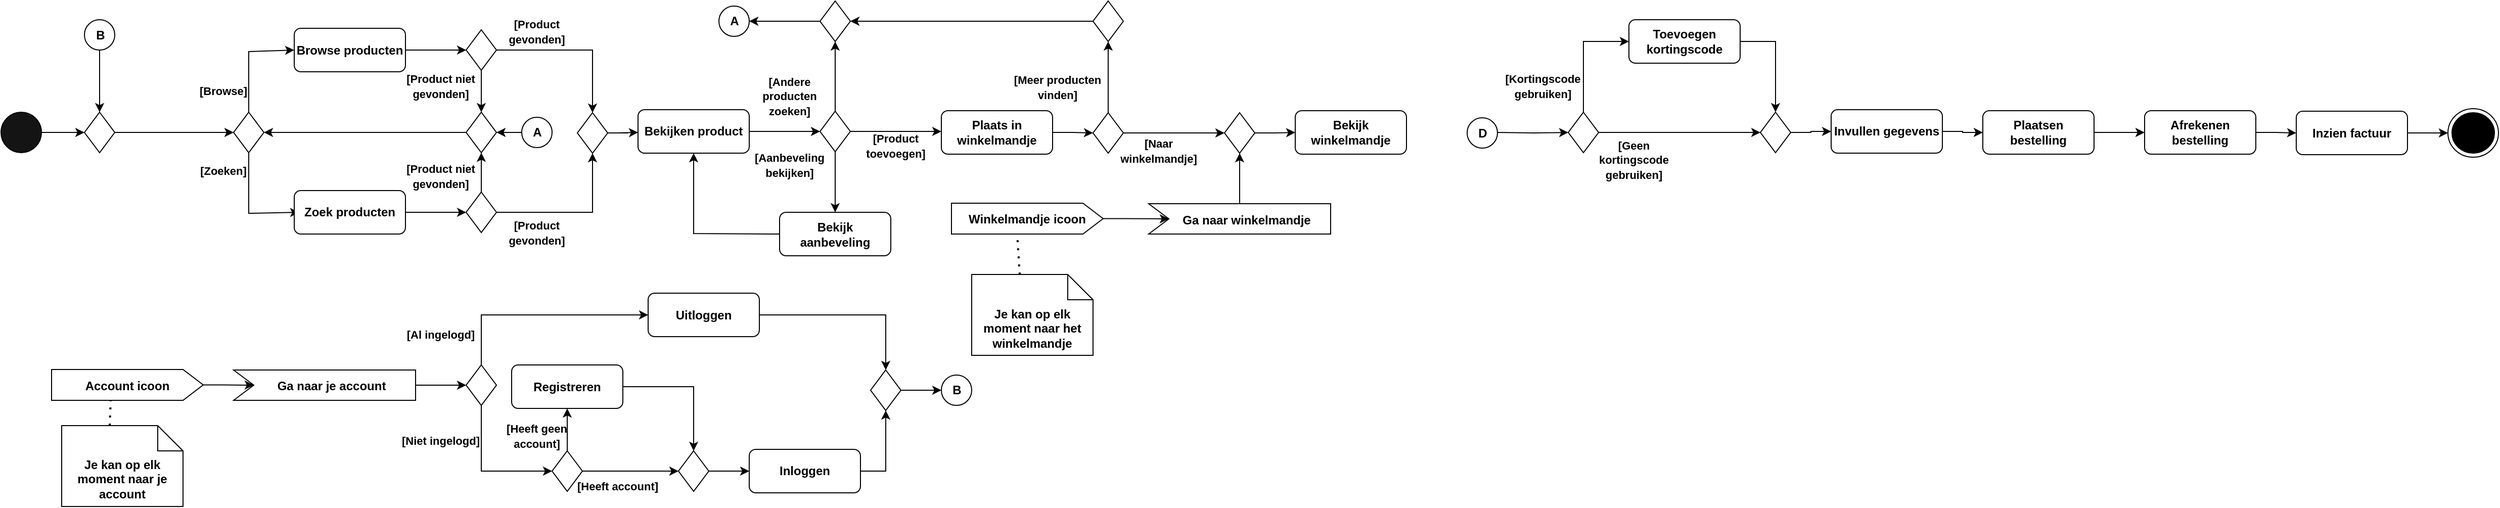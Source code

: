 <mxfile version="23.0.2" type="github">
  <diagram name="Page-1" id="_MTYcoZ_pEvMErZoWSPA">
    <mxGraphModel dx="2051" dy="514" grid="1" gridSize="10" guides="1" tooltips="1" connect="1" arrows="1" fold="1" page="1" pageScale="1" pageWidth="850" pageHeight="1100" math="0" shadow="0">
      <root>
        <mxCell id="0" />
        <mxCell id="1" parent="0" />
        <mxCell id="V4VUdm72Drd0ob-0342w-1" value="" style="ellipse;whiteSpace=wrap;html=1;fillColor=#141414;" parent="1" vertex="1">
          <mxGeometry x="-10" y="280" width="40" height="40" as="geometry" />
        </mxCell>
        <mxCell id="GLb_ZV9gbdRmgJeu4g5t-35" style="edgeStyle=orthogonalEdgeStyle;rounded=0;orthogonalLoop=1;jettySize=auto;html=1;entryX=0;entryY=0.5;entryDx=0;entryDy=0;exitX=1;exitY=0.5;exitDx=0;exitDy=0;" parent="1" source="GLb_ZV9gbdRmgJeu4g5t-48" target="GLb_ZV9gbdRmgJeu4g5t-34" edge="1">
          <mxGeometry relative="1" as="geometry">
            <mxPoint x="380.0" y="252.5" as="sourcePoint" />
          </mxGeometry>
        </mxCell>
        <mxCell id="GLb_ZV9gbdRmgJeu4g5t-37" style="edgeStyle=orthogonalEdgeStyle;rounded=0;orthogonalLoop=1;jettySize=auto;html=1;entryX=0;entryY=0.5;entryDx=0;entryDy=0;exitX=1;exitY=0.5;exitDx=0;exitDy=0;" parent="1" source="GLb_ZV9gbdRmgJeu4g5t-50" target="GLb_ZV9gbdRmgJeu4g5t-36" edge="1">
          <mxGeometry relative="1" as="geometry">
            <mxPoint x="370.0" y="352.5" as="sourcePoint" />
          </mxGeometry>
        </mxCell>
        <mxCell id="_5T-766lr0Drp5LMri0m-9" value="&lt;font style=&quot;font-size: 11px;&quot;&gt;&lt;b style=&quot;&quot;&gt;[Meer producten vinden]&lt;/b&gt;&lt;/font&gt;" style="text;html=1;strokeColor=none;fillColor=none;align=center;verticalAlign=middle;whiteSpace=wrap;rounded=0;" parent="1" vertex="1">
          <mxGeometry x="990" y="240" width="90" height="30" as="geometry" />
        </mxCell>
        <mxCell id="_5T-766lr0Drp5LMri0m-11" style="edgeStyle=orthogonalEdgeStyle;rounded=0;orthogonalLoop=1;jettySize=auto;html=1;exitX=0.5;exitY=1;exitDx=0;exitDy=0;" parent="1" source="_5T-766lr0Drp5LMri0m-9" target="_5T-766lr0Drp5LMri0m-9" edge="1">
          <mxGeometry relative="1" as="geometry" />
        </mxCell>
        <mxCell id="u_5VnhJYnHBc0XyjNgrF-17" value="" style="shape=stencil(TZDdDoMgDIWfhtsFYUt2O93P7ZI9AdEGSFAJdlPffkUat6QXPV/paYvQTb80EIJQ0ndCX4VSSuSQHxPeUEgBE66BweRMzGm/2GSiOyRo0Qw2l+sIyfeAkKi+8+cP1p3P2I8DPZhhQkKz8wivaNpsOpMlMYd9IFVRygtBQljKAlVB0SQY8A/pm5AXKuTIpz1gpLFpJc2d6iRL78r6zHr2HbrCNCMH3jq2PzIzU9F2d1bbvDvP1g3l/Kcb+QI=);whiteSpace=wrap;html=1;" parent="1" vertex="1">
          <mxGeometry x="40" y="470" width="120" height="120" as="geometry" />
        </mxCell>
        <mxCell id="GLb_ZV9gbdRmgJeu4g5t-146" style="edgeStyle=orthogonalEdgeStyle;rounded=0;orthogonalLoop=1;jettySize=auto;html=1;entryX=0.5;entryY=1;entryDx=0;entryDy=0;" parent="1" source="GLb_ZV9gbdRmgJeu4g5t-12" target="GLb_ZV9gbdRmgJeu4g5t-145" edge="1">
          <mxGeometry relative="1" as="geometry" />
        </mxCell>
        <mxCell id="GLb_ZV9gbdRmgJeu4g5t-12" value="&lt;font style=&quot;font-size: 12px;&quot;&gt;&lt;b&gt;Ga naar winkelmandje&lt;/b&gt;&lt;/font&gt;" style="html=1;shape=mxgraph.infographic.ribbonSimple;notch1=20;notch2=0;align=center;verticalAlign=middle;fontSize=14;fontStyle=0;fillColor=#FFFFFF;flipH=0;spacingRight=0;spacingLeft=14;whiteSpace=wrap;" parent="1" vertex="1">
          <mxGeometry x="1125" y="370.5" width="180" height="30" as="geometry" />
        </mxCell>
        <mxCell id="GLb_ZV9gbdRmgJeu4g5t-14" value="&lt;b&gt;Je kan op elk moment naar het winkelmandje&lt;/b&gt;" style="shape=note2;boundedLbl=1;whiteSpace=wrap;html=1;size=25;verticalAlign=top;align=center;" parent="1" vertex="1">
          <mxGeometry x="950" y="440.5" width="120" height="80" as="geometry" />
        </mxCell>
        <mxCell id="GLb_ZV9gbdRmgJeu4g5t-150" style="edgeStyle=orthogonalEdgeStyle;rounded=0;orthogonalLoop=1;jettySize=auto;html=1;" parent="1" source="GLb_ZV9gbdRmgJeu4g5t-23" edge="1">
          <mxGeometry relative="1" as="geometry">
            <mxPoint x="450" y="550" as="targetPoint" />
          </mxGeometry>
        </mxCell>
        <mxCell id="GLb_ZV9gbdRmgJeu4g5t-23" value="&lt;span style=&quot;font-size: 12px;&quot;&gt;&lt;b&gt;Ga naar je account&lt;/b&gt;&lt;br&gt;&lt;/span&gt;" style="html=1;shape=mxgraph.infographic.ribbonSimple;notch1=20;notch2=0;align=center;verticalAlign=middle;fontSize=14;fontStyle=0;fillColor=#FFFFFF;flipH=0;spacingRight=0;spacingLeft=14;whiteSpace=wrap;" parent="1" vertex="1">
          <mxGeometry x="220" y="535" width="180" height="30" as="geometry" />
        </mxCell>
        <mxCell id="GLb_ZV9gbdRmgJeu4g5t-24" value="&lt;b&gt;Je kan op elk moment naar je account&lt;/b&gt;" style="shape=note2;boundedLbl=1;whiteSpace=wrap;html=1;size=25;verticalAlign=top;align=center;" parent="1" vertex="1">
          <mxGeometry x="50" y="590" width="120" height="80" as="geometry" />
        </mxCell>
        <mxCell id="GLb_ZV9gbdRmgJeu4g5t-26" value="" style="rhombus;whiteSpace=wrap;html=1;" parent="1" vertex="1">
          <mxGeometry x="220" y="280" width="30" height="40" as="geometry" />
        </mxCell>
        <mxCell id="GLb_ZV9gbdRmgJeu4g5t-31" value="" style="endArrow=classic;html=1;rounded=0;exitX=0.5;exitY=0;exitDx=0;exitDy=0;entryX=0;entryY=0.5;entryDx=0;entryDy=0;" parent="1" source="GLb_ZV9gbdRmgJeu4g5t-26" target="GLb_ZV9gbdRmgJeu4g5t-48" edge="1">
          <mxGeometry width="50" height="50" relative="1" as="geometry">
            <mxPoint x="230" y="270" as="sourcePoint" />
            <mxPoint x="280.0" y="252.5" as="targetPoint" />
            <Array as="points">
              <mxPoint x="235" y="220" />
            </Array>
          </mxGeometry>
        </mxCell>
        <mxCell id="GLb_ZV9gbdRmgJeu4g5t-57" style="edgeStyle=orthogonalEdgeStyle;rounded=0;orthogonalLoop=1;jettySize=auto;html=1;entryX=0.5;entryY=0;entryDx=0;entryDy=0;" parent="1" source="GLb_ZV9gbdRmgJeu4g5t-34" target="GLb_ZV9gbdRmgJeu4g5t-52" edge="1">
          <mxGeometry relative="1" as="geometry" />
        </mxCell>
        <mxCell id="GLb_ZV9gbdRmgJeu4g5t-59" style="edgeStyle=orthogonalEdgeStyle;rounded=0;orthogonalLoop=1;jettySize=auto;html=1;entryX=0.5;entryY=0;entryDx=0;entryDy=0;" parent="1" source="GLb_ZV9gbdRmgJeu4g5t-34" target="GLb_ZV9gbdRmgJeu4g5t-54" edge="1">
          <mxGeometry relative="1" as="geometry" />
        </mxCell>
        <mxCell id="GLb_ZV9gbdRmgJeu4g5t-34" value="" style="rhombus;whiteSpace=wrap;html=1;" parent="1" vertex="1">
          <mxGeometry x="450" y="198.5" width="30" height="40" as="geometry" />
        </mxCell>
        <mxCell id="GLb_ZV9gbdRmgJeu4g5t-56" style="edgeStyle=orthogonalEdgeStyle;rounded=0;orthogonalLoop=1;jettySize=auto;html=1;entryX=0.5;entryY=1;entryDx=0;entryDy=0;" parent="1" source="GLb_ZV9gbdRmgJeu4g5t-36" target="GLb_ZV9gbdRmgJeu4g5t-52" edge="1">
          <mxGeometry relative="1" as="geometry" />
        </mxCell>
        <mxCell id="GLb_ZV9gbdRmgJeu4g5t-58" style="edgeStyle=orthogonalEdgeStyle;rounded=0;orthogonalLoop=1;jettySize=auto;html=1;entryX=0.5;entryY=1;entryDx=0;entryDy=0;" parent="1" source="GLb_ZV9gbdRmgJeu4g5t-36" target="GLb_ZV9gbdRmgJeu4g5t-54" edge="1">
          <mxGeometry relative="1" as="geometry" />
        </mxCell>
        <mxCell id="GLb_ZV9gbdRmgJeu4g5t-36" value="" style="rhombus;whiteSpace=wrap;html=1;" parent="1" vertex="1">
          <mxGeometry x="450" y="359" width="30" height="40" as="geometry" />
        </mxCell>
        <mxCell id="GLb_ZV9gbdRmgJeu4g5t-40" value="&lt;b style=&quot;&quot;&gt;&lt;font style=&quot;font-size: 11px;&quot;&gt;[Product gevonden]&lt;/font&gt;&lt;/b&gt;" style="text;html=1;strokeColor=none;fillColor=none;align=center;verticalAlign=middle;whiteSpace=wrap;rounded=0;" parent="1" vertex="1">
          <mxGeometry x="480" y="389" width="80" height="20" as="geometry" />
        </mxCell>
        <mxCell id="GLb_ZV9gbdRmgJeu4g5t-43" value="" style="endArrow=classic;html=1;rounded=0;exitX=0.5;exitY=1;exitDx=0;exitDy=0;entryX=0.045;entryY=0.5;entryDx=0;entryDy=0;entryPerimeter=0;" parent="1" source="GLb_ZV9gbdRmgJeu4g5t-26" target="GLb_ZV9gbdRmgJeu4g5t-50" edge="1">
          <mxGeometry width="50" height="50" relative="1" as="geometry">
            <mxPoint x="250" y="330" as="sourcePoint" />
            <mxPoint x="270.0" y="352.5" as="targetPoint" />
            <Array as="points">
              <mxPoint x="235" y="380" />
            </Array>
          </mxGeometry>
        </mxCell>
        <mxCell id="GLb_ZV9gbdRmgJeu4g5t-46" value="&lt;font style=&quot;font-size: 11px;&quot;&gt;&lt;b&gt;[Zoeken]&lt;/b&gt;&lt;/font&gt;" style="text;html=1;strokeColor=none;fillColor=none;align=center;verticalAlign=middle;whiteSpace=wrap;rounded=0;" parent="1" vertex="1">
          <mxGeometry x="170" y="327.5" width="80" height="20" as="geometry" />
        </mxCell>
        <mxCell id="GLb_ZV9gbdRmgJeu4g5t-47" value="&lt;font style=&quot;font-size: 11px;&quot;&gt;&lt;b&gt;[Browse]&lt;/b&gt;&lt;/font&gt;" style="text;html=1;strokeColor=none;fillColor=none;align=center;verticalAlign=middle;whiteSpace=wrap;rounded=0;" parent="1" vertex="1">
          <mxGeometry x="170" y="248.5" width="80" height="20" as="geometry" />
        </mxCell>
        <mxCell id="GLb_ZV9gbdRmgJeu4g5t-48" value="&lt;b&gt;Browse producten&lt;/b&gt;" style="rounded=1;whiteSpace=wrap;html=1;" parent="1" vertex="1">
          <mxGeometry x="280" y="197" width="110" height="43" as="geometry" />
        </mxCell>
        <mxCell id="GLb_ZV9gbdRmgJeu4g5t-50" value="&lt;b&gt;Zoek producten&lt;/b&gt;" style="rounded=1;whiteSpace=wrap;html=1;" parent="1" vertex="1">
          <mxGeometry x="280" y="357.5" width="110" height="43" as="geometry" />
        </mxCell>
        <mxCell id="GLb_ZV9gbdRmgJeu4g5t-64" style="edgeStyle=orthogonalEdgeStyle;rounded=0;orthogonalLoop=1;jettySize=auto;html=1;entryX=0;entryY=0.5;entryDx=0;entryDy=0;" parent="1" source="GLb_ZV9gbdRmgJeu4g5t-52" edge="1">
          <mxGeometry relative="1" as="geometry">
            <mxPoint x="620" y="300.0" as="targetPoint" />
          </mxGeometry>
        </mxCell>
        <mxCell id="GLb_ZV9gbdRmgJeu4g5t-52" value="" style="rhombus;whiteSpace=wrap;html=1;" parent="1" vertex="1">
          <mxGeometry x="560" y="280.5" width="30" height="40" as="geometry" />
        </mxCell>
        <mxCell id="GLb_ZV9gbdRmgJeu4g5t-60" style="edgeStyle=orthogonalEdgeStyle;rounded=0;orthogonalLoop=1;jettySize=auto;html=1;entryX=1;entryY=0.5;entryDx=0;entryDy=0;" parent="1" source="GLb_ZV9gbdRmgJeu4g5t-54" target="GLb_ZV9gbdRmgJeu4g5t-26" edge="1">
          <mxGeometry relative="1" as="geometry" />
        </mxCell>
        <mxCell id="GLb_ZV9gbdRmgJeu4g5t-54" value="" style="rhombus;whiteSpace=wrap;html=1;" parent="1" vertex="1">
          <mxGeometry x="450" y="280" width="30" height="40" as="geometry" />
        </mxCell>
        <mxCell id="GLb_ZV9gbdRmgJeu4g5t-55" value="&lt;b style=&quot;&quot;&gt;&lt;font style=&quot;font-size: 11px;&quot;&gt;[Product gevonden]&lt;/font&gt;&lt;/b&gt;" style="text;html=1;strokeColor=none;fillColor=none;align=center;verticalAlign=middle;whiteSpace=wrap;rounded=0;" parent="1" vertex="1">
          <mxGeometry x="480" y="190" width="80" height="20" as="geometry" />
        </mxCell>
        <mxCell id="GLb_ZV9gbdRmgJeu4g5t-61" value="&lt;font style=&quot;font-size: 11px;&quot;&gt;&lt;b&gt;[Product niet gevonden]&lt;/b&gt;&lt;/font&gt;" style="text;html=1;strokeColor=none;fillColor=none;align=center;verticalAlign=middle;whiteSpace=wrap;rounded=0;" parent="1" vertex="1">
          <mxGeometry x="385" y="243.5" width="80" height="20" as="geometry" />
        </mxCell>
        <mxCell id="GLb_ZV9gbdRmgJeu4g5t-62" value="&lt;font style=&quot;font-size: 11px;&quot;&gt;&lt;b&gt;[Product niet gevonden]&lt;/b&gt;&lt;/font&gt;" style="text;html=1;strokeColor=none;fillColor=none;align=center;verticalAlign=middle;whiteSpace=wrap;rounded=0;" parent="1" vertex="1">
          <mxGeometry x="385" y="332.5" width="80" height="20" as="geometry" />
        </mxCell>
        <mxCell id="GLb_ZV9gbdRmgJeu4g5t-65" style="edgeStyle=orthogonalEdgeStyle;rounded=0;orthogonalLoop=1;jettySize=auto;html=1;exitX=0.5;exitY=1;exitDx=0;exitDy=0;" parent="1" source="GLb_ZV9gbdRmgJeu4g5t-61" target="GLb_ZV9gbdRmgJeu4g5t-61" edge="1">
          <mxGeometry relative="1" as="geometry" />
        </mxCell>
        <mxCell id="GLb_ZV9gbdRmgJeu4g5t-66" value="" style="endArrow=classic;html=1;rounded=0;exitX=1;exitY=0.5;exitDx=0;exitDy=0;" parent="1" source="V4VUdm72Drd0ob-0342w-1" target="u_5VnhJYnHBc0XyjNgrF-3" edge="1">
          <mxGeometry width="50" height="50" relative="1" as="geometry">
            <mxPoint x="30" y="300" as="sourcePoint" />
            <mxPoint x="110" y="300" as="targetPoint" />
          </mxGeometry>
        </mxCell>
        <mxCell id="GLb_ZV9gbdRmgJeu4g5t-67" style="edgeStyle=orthogonalEdgeStyle;rounded=0;orthogonalLoop=1;jettySize=auto;html=1;exitX=1;exitY=0.5;exitDx=0;exitDy=0;entryX=0;entryY=0.5;entryDx=0;entryDy=0;" parent="1" source="u_5VnhJYnHBc0XyjNgrF-3" target="GLb_ZV9gbdRmgJeu4g5t-26" edge="1">
          <mxGeometry relative="1" as="geometry" />
        </mxCell>
        <mxCell id="u_5VnhJYnHBc0XyjNgrF-3" value="" style="rhombus;whiteSpace=wrap;html=1;" parent="1" vertex="1">
          <mxGeometry x="72.5" y="280" width="30" height="40" as="geometry" />
        </mxCell>
        <mxCell id="GLb_ZV9gbdRmgJeu4g5t-73" style="edgeStyle=orthogonalEdgeStyle;rounded=0;orthogonalLoop=1;jettySize=auto;html=1;entryX=0;entryY=0.5;entryDx=0;entryDy=0;" parent="1" source="GLb_ZV9gbdRmgJeu4g5t-72" target="GLb_ZV9gbdRmgJeu4g5t-74" edge="1">
          <mxGeometry relative="1" as="geometry">
            <mxPoint x="760" y="299.0" as="targetPoint" />
          </mxGeometry>
        </mxCell>
        <mxCell id="GLb_ZV9gbdRmgJeu4g5t-72" value="&lt;b&gt;Bekijken product&lt;/b&gt;" style="rounded=1;whiteSpace=wrap;html=1;" parent="1" vertex="1">
          <mxGeometry x="620" y="277.5" width="110" height="43" as="geometry" />
        </mxCell>
        <mxCell id="GLb_ZV9gbdRmgJeu4g5t-79" style="edgeStyle=orthogonalEdgeStyle;rounded=0;orthogonalLoop=1;jettySize=auto;html=1;" parent="1" source="GLb_ZV9gbdRmgJeu4g5t-74" edge="1">
          <mxGeometry relative="1" as="geometry">
            <mxPoint x="920" y="299" as="targetPoint" />
          </mxGeometry>
        </mxCell>
        <mxCell id="GLb_ZV9gbdRmgJeu4g5t-80" style="edgeStyle=orthogonalEdgeStyle;rounded=0;orthogonalLoop=1;jettySize=auto;html=1;entryX=0.5;entryY=0;entryDx=0;entryDy=0;" parent="1" source="GLb_ZV9gbdRmgJeu4g5t-74" target="GLb_ZV9gbdRmgJeu4g5t-82" edge="1">
          <mxGeometry relative="1" as="geometry">
            <mxPoint x="815" y="390.0" as="targetPoint" />
          </mxGeometry>
        </mxCell>
        <mxCell id="GLb_ZV9gbdRmgJeu4g5t-96" style="edgeStyle=orthogonalEdgeStyle;rounded=0;orthogonalLoop=1;jettySize=auto;html=1;entryX=0.5;entryY=1;entryDx=0;entryDy=0;" parent="1" source="GLb_ZV9gbdRmgJeu4g5t-74" target="GLb_ZV9gbdRmgJeu4g5t-93" edge="1">
          <mxGeometry relative="1" as="geometry" />
        </mxCell>
        <mxCell id="GLb_ZV9gbdRmgJeu4g5t-74" value="" style="rhombus;whiteSpace=wrap;html=1;" parent="1" vertex="1">
          <mxGeometry x="800" y="279" width="30" height="40" as="geometry" />
        </mxCell>
        <mxCell id="GLb_ZV9gbdRmgJeu4g5t-77" style="edgeStyle=orthogonalEdgeStyle;rounded=0;orthogonalLoop=1;jettySize=auto;html=1;entryX=1;entryY=0.5;entryDx=0;entryDy=0;" parent="1" source="GLb_ZV9gbdRmgJeu4g5t-76" target="GLb_ZV9gbdRmgJeu4g5t-54" edge="1">
          <mxGeometry relative="1" as="geometry" />
        </mxCell>
        <mxCell id="GLb_ZV9gbdRmgJeu4g5t-76" value="&lt;b&gt;A&lt;/b&gt;" style="ellipse;html=1;" parent="1" vertex="1">
          <mxGeometry x="505" y="285" width="30" height="30" as="geometry" />
        </mxCell>
        <mxCell id="GLb_ZV9gbdRmgJeu4g5t-78" value="&lt;b&gt;A&lt;/b&gt;" style="ellipse;html=1;" parent="1" vertex="1">
          <mxGeometry x="700" y="175" width="30" height="30" as="geometry" />
        </mxCell>
        <mxCell id="GLb_ZV9gbdRmgJeu4g5t-81" value="&lt;b style=&quot;&quot;&gt;&lt;font style=&quot;font-size: 11px;&quot;&gt;[Aanbeveling bekijken]&lt;/font&gt;&lt;/b&gt;" style="text;html=1;strokeColor=none;fillColor=none;align=center;verticalAlign=middle;whiteSpace=wrap;rounded=0;" parent="1" vertex="1">
          <mxGeometry x="730" y="321.5" width="80" height="20" as="geometry" />
        </mxCell>
        <mxCell id="GLb_ZV9gbdRmgJeu4g5t-82" value="&lt;b&gt;Bekijk aanbeveling&lt;/b&gt;" style="rounded=1;whiteSpace=wrap;html=1;" parent="1" vertex="1">
          <mxGeometry x="760" y="379" width="110" height="43" as="geometry" />
        </mxCell>
        <mxCell id="GLb_ZV9gbdRmgJeu4g5t-86" value="" style="endArrow=classic;html=1;rounded=0;exitX=0;exitY=0.5;exitDx=0;exitDy=0;entryX=0.5;entryY=1;entryDx=0;entryDy=0;" parent="1" source="GLb_ZV9gbdRmgJeu4g5t-82" target="GLb_ZV9gbdRmgJeu4g5t-72" edge="1">
          <mxGeometry width="50" height="50" relative="1" as="geometry">
            <mxPoint x="640" y="410" as="sourcePoint" />
            <mxPoint x="690" y="360" as="targetPoint" />
            <Array as="points">
              <mxPoint x="675" y="400" />
            </Array>
          </mxGeometry>
        </mxCell>
        <mxCell id="GLb_ZV9gbdRmgJeu4g5t-88" value="&lt;b style=&quot;&quot;&gt;&lt;font style=&quot;font-size: 11px;&quot;&gt;[Andere producten zoeken]&lt;/font&gt;&lt;/b&gt;" style="text;html=1;strokeColor=none;fillColor=none;align=center;verticalAlign=middle;whiteSpace=wrap;rounded=0;" parent="1" vertex="1">
          <mxGeometry x="730" y="254" width="80" height="20" as="geometry" />
        </mxCell>
        <mxCell id="GLb_ZV9gbdRmgJeu4g5t-91" value="&lt;b style=&quot;&quot;&gt;&lt;font style=&quot;font-size: 11px;&quot;&gt;[Product toevoegen]&lt;/font&gt;&lt;/b&gt;" style="text;html=1;strokeColor=none;fillColor=none;align=center;verticalAlign=middle;whiteSpace=wrap;rounded=0;" parent="1" vertex="1">
          <mxGeometry x="830" y="297.5" width="90" height="30" as="geometry" />
        </mxCell>
        <mxCell id="GLb_ZV9gbdRmgJeu4g5t-92" value="&lt;b&gt;Plaats in winkelmandje&lt;/b&gt;" style="rounded=1;whiteSpace=wrap;html=1;" parent="1" vertex="1">
          <mxGeometry x="920" y="278.5" width="110" height="43" as="geometry" />
        </mxCell>
        <mxCell id="GLb_ZV9gbdRmgJeu4g5t-97" style="edgeStyle=orthogonalEdgeStyle;rounded=0;orthogonalLoop=1;jettySize=auto;html=1;entryX=1;entryY=0.5;entryDx=0;entryDy=0;" parent="1" source="GLb_ZV9gbdRmgJeu4g5t-93" target="GLb_ZV9gbdRmgJeu4g5t-78" edge="1">
          <mxGeometry relative="1" as="geometry" />
        </mxCell>
        <mxCell id="GLb_ZV9gbdRmgJeu4g5t-93" value="" style="rhombus;whiteSpace=wrap;html=1;" parent="1" vertex="1">
          <mxGeometry x="800" y="170" width="30" height="40" as="geometry" />
        </mxCell>
        <mxCell id="GLb_ZV9gbdRmgJeu4g5t-109" style="edgeStyle=orthogonalEdgeStyle;rounded=0;orthogonalLoop=1;jettySize=auto;html=1;entryX=0.5;entryY=1;entryDx=0;entryDy=0;" parent="1" source="GLb_ZV9gbdRmgJeu4g5t-99" target="GLb_ZV9gbdRmgJeu4g5t-107" edge="1">
          <mxGeometry relative="1" as="geometry" />
        </mxCell>
        <mxCell id="GLb_ZV9gbdRmgJeu4g5t-102" value="&lt;font style=&quot;font-size: 11px;&quot;&gt;&lt;b style=&quot;&quot;&gt;[Naar winkelmandje]&lt;/b&gt;&lt;/font&gt;" style="text;html=1;strokeColor=none;fillColor=none;align=center;verticalAlign=middle;whiteSpace=wrap;rounded=0;" parent="1" vertex="1">
          <mxGeometry x="1090" y="302.5" width="90" height="30" as="geometry" />
        </mxCell>
        <mxCell id="GLb_ZV9gbdRmgJeu4g5t-105" value="&lt;b&gt;Bekijk winkelmandje&lt;/b&gt;" style="rounded=1;whiteSpace=wrap;html=1;" parent="1" vertex="1">
          <mxGeometry x="1270" y="278.5" width="110" height="43" as="geometry" />
        </mxCell>
        <mxCell id="GLb_ZV9gbdRmgJeu4g5t-110" style="edgeStyle=orthogonalEdgeStyle;rounded=0;orthogonalLoop=1;jettySize=auto;html=1;entryX=1;entryY=0.5;entryDx=0;entryDy=0;" parent="1" source="GLb_ZV9gbdRmgJeu4g5t-107" target="GLb_ZV9gbdRmgJeu4g5t-93" edge="1">
          <mxGeometry relative="1" as="geometry" />
        </mxCell>
        <mxCell id="GLb_ZV9gbdRmgJeu4g5t-107" value="" style="rhombus;whiteSpace=wrap;html=1;" parent="1" vertex="1">
          <mxGeometry x="1070" y="170" width="30" height="40" as="geometry" />
        </mxCell>
        <mxCell id="GLb_ZV9gbdRmgJeu4g5t-142" style="edgeStyle=orthogonalEdgeStyle;rounded=0;orthogonalLoop=1;jettySize=auto;html=1;entryX=0;entryY=0.5;entryDx=0;entryDy=0;" parent="1" target="GLb_ZV9gbdRmgJeu4g5t-121" edge="1">
          <mxGeometry relative="1" as="geometry">
            <mxPoint x="1470" y="300" as="sourcePoint" />
          </mxGeometry>
        </mxCell>
        <mxCell id="GLb_ZV9gbdRmgJeu4g5t-128" style="edgeStyle=orthogonalEdgeStyle;rounded=0;orthogonalLoop=1;jettySize=auto;html=1;entryX=0;entryY=0.5;entryDx=0;entryDy=0;" parent="1" source="GLb_ZV9gbdRmgJeu4g5t-121" target="GLb_ZV9gbdRmgJeu4g5t-127" edge="1">
          <mxGeometry relative="1" as="geometry" />
        </mxCell>
        <mxCell id="GLb_ZV9gbdRmgJeu4g5t-149" style="edgeStyle=orthogonalEdgeStyle;rounded=0;orthogonalLoop=1;jettySize=auto;html=1;entryX=0;entryY=0.5;entryDx=0;entryDy=0;" parent="1" source="GLb_ZV9gbdRmgJeu4g5t-121" target="GLb_ZV9gbdRmgJeu4g5t-124" edge="1">
          <mxGeometry relative="1" as="geometry">
            <Array as="points">
              <mxPoint x="1555" y="210" />
            </Array>
          </mxGeometry>
        </mxCell>
        <mxCell id="GLb_ZV9gbdRmgJeu4g5t-121" value="" style="rhombus;whiteSpace=wrap;html=1;" parent="1" vertex="1">
          <mxGeometry x="1540" y="280" width="30" height="40" as="geometry" />
        </mxCell>
        <mxCell id="GLb_ZV9gbdRmgJeu4g5t-126" style="edgeStyle=orthogonalEdgeStyle;rounded=0;orthogonalLoop=1;jettySize=auto;html=1;entryX=0.5;entryY=0;entryDx=0;entryDy=0;" parent="1" source="GLb_ZV9gbdRmgJeu4g5t-124" target="GLb_ZV9gbdRmgJeu4g5t-127" edge="1">
          <mxGeometry relative="1" as="geometry">
            <mxPoint x="1720" y="200" as="targetPoint" />
          </mxGeometry>
        </mxCell>
        <mxCell id="GLb_ZV9gbdRmgJeu4g5t-124" value="&lt;b&gt;Toevoegen kortingscode&lt;/b&gt;" style="rounded=1;whiteSpace=wrap;html=1;" parent="1" vertex="1">
          <mxGeometry x="1600" y="188.5" width="110" height="43" as="geometry" />
        </mxCell>
        <mxCell id="_lq__YOWD5dabWG5jpDD-36" style="edgeStyle=orthogonalEdgeStyle;rounded=0;orthogonalLoop=1;jettySize=auto;html=1;entryX=0;entryY=0.5;entryDx=0;entryDy=0;" edge="1" parent="1" source="GLb_ZV9gbdRmgJeu4g5t-127" target="_lq__YOWD5dabWG5jpDD-35">
          <mxGeometry relative="1" as="geometry" />
        </mxCell>
        <mxCell id="GLb_ZV9gbdRmgJeu4g5t-127" value="" style="rhombus;whiteSpace=wrap;html=1;" parent="1" vertex="1">
          <mxGeometry x="1730" y="280" width="30" height="40" as="geometry" />
        </mxCell>
        <mxCell id="GLb_ZV9gbdRmgJeu4g5t-129" value="&lt;font style=&quot;font-size: 11px;&quot;&gt;&lt;b style=&quot;&quot;&gt;[Kortingscode gebruiken]&lt;/b&gt;&lt;/font&gt;" style="text;html=1;strokeColor=none;fillColor=none;align=center;verticalAlign=middle;whiteSpace=wrap;rounded=0;" parent="1" vertex="1">
          <mxGeometry x="1470" y="238.5" width="90" height="30" as="geometry" />
        </mxCell>
        <mxCell id="GLb_ZV9gbdRmgJeu4g5t-130" value="&lt;font style=&quot;font-size: 11px;&quot;&gt;&lt;b style=&quot;&quot;&gt;[Geen kortingscode gebruiken]&lt;/b&gt;&lt;/font&gt;" style="text;html=1;strokeColor=none;fillColor=none;align=center;verticalAlign=middle;whiteSpace=wrap;rounded=0;" parent="1" vertex="1">
          <mxGeometry x="1560" y="311.5" width="90" height="30" as="geometry" />
        </mxCell>
        <mxCell id="GLb_ZV9gbdRmgJeu4g5t-136" style="edgeStyle=orthogonalEdgeStyle;rounded=0;orthogonalLoop=1;jettySize=auto;html=1;entryX=0;entryY=0.5;entryDx=0;entryDy=0;" parent="1" source="GLb_ZV9gbdRmgJeu4g5t-132" target="GLb_ZV9gbdRmgJeu4g5t-134" edge="1">
          <mxGeometry relative="1" as="geometry" />
        </mxCell>
        <mxCell id="GLb_ZV9gbdRmgJeu4g5t-132" value="&lt;b&gt;Plaatsen bestelling&lt;/b&gt;" style="rounded=1;whiteSpace=wrap;html=1;" parent="1" vertex="1">
          <mxGeometry x="1950" y="278.5" width="110" height="43" as="geometry" />
        </mxCell>
        <mxCell id="_lq__YOWD5dabWG5jpDD-32" style="edgeStyle=orthogonalEdgeStyle;rounded=0;orthogonalLoop=1;jettySize=auto;html=1;entryX=0;entryY=0.5;entryDx=0;entryDy=0;" edge="1" parent="1" source="GLb_ZV9gbdRmgJeu4g5t-134" target="_lq__YOWD5dabWG5jpDD-31">
          <mxGeometry relative="1" as="geometry" />
        </mxCell>
        <mxCell id="GLb_ZV9gbdRmgJeu4g5t-134" value="&lt;b&gt;Afrekenen bestelling&lt;/b&gt;" style="rounded=1;whiteSpace=wrap;html=1;" parent="1" vertex="1">
          <mxGeometry x="2110" y="278.5" width="110" height="43" as="geometry" />
        </mxCell>
        <mxCell id="GLb_ZV9gbdRmgJeu4g5t-139" value="" style="edgeStyle=orthogonalEdgeStyle;rounded=0;orthogonalLoop=1;jettySize=auto;html=1;" parent="1" source="GLb_ZV9gbdRmgJeu4g5t-92" target="GLb_ZV9gbdRmgJeu4g5t-99" edge="1">
          <mxGeometry relative="1" as="geometry">
            <mxPoint x="1090" y="300" as="targetPoint" />
            <mxPoint x="1030" y="300" as="sourcePoint" />
          </mxGeometry>
        </mxCell>
        <mxCell id="GLb_ZV9gbdRmgJeu4g5t-144" style="edgeStyle=orthogonalEdgeStyle;rounded=0;orthogonalLoop=1;jettySize=auto;html=1;" parent="1" source="GLb_ZV9gbdRmgJeu4g5t-99" edge="1">
          <mxGeometry relative="1" as="geometry">
            <mxPoint x="1200" y="300.5" as="targetPoint" />
          </mxGeometry>
        </mxCell>
        <mxCell id="GLb_ZV9gbdRmgJeu4g5t-99" value="" style="rhombus;whiteSpace=wrap;html=1;" parent="1" vertex="1">
          <mxGeometry x="1070" y="280.5" width="30" height="40" as="geometry" />
        </mxCell>
        <mxCell id="GLb_ZV9gbdRmgJeu4g5t-148" style="edgeStyle=orthogonalEdgeStyle;rounded=0;orthogonalLoop=1;jettySize=auto;html=1;entryX=0;entryY=0.5;entryDx=0;entryDy=0;" parent="1" source="GLb_ZV9gbdRmgJeu4g5t-145" target="GLb_ZV9gbdRmgJeu4g5t-105" edge="1">
          <mxGeometry relative="1" as="geometry" />
        </mxCell>
        <mxCell id="GLb_ZV9gbdRmgJeu4g5t-145" value="" style="rhombus;whiteSpace=wrap;html=1;" parent="1" vertex="1">
          <mxGeometry x="1200" y="280.5" width="30" height="40" as="geometry" />
        </mxCell>
        <mxCell id="GLb_ZV9gbdRmgJeu4g5t-155" style="edgeStyle=orthogonalEdgeStyle;rounded=0;orthogonalLoop=1;jettySize=auto;html=1;entryX=0;entryY=0.5;entryDx=0;entryDy=0;" parent="1" source="GLb_ZV9gbdRmgJeu4g5t-151" target="GLb_ZV9gbdRmgJeu4g5t-153" edge="1">
          <mxGeometry relative="1" as="geometry">
            <Array as="points">
              <mxPoint x="465" y="480" />
            </Array>
          </mxGeometry>
        </mxCell>
        <mxCell id="GLb_ZV9gbdRmgJeu4g5t-159" style="edgeStyle=orthogonalEdgeStyle;rounded=0;orthogonalLoop=1;jettySize=auto;html=1;entryX=0;entryY=0.5;entryDx=0;entryDy=0;" parent="1" source="GLb_ZV9gbdRmgJeu4g5t-151" target="GLb_ZV9gbdRmgJeu4g5t-158" edge="1">
          <mxGeometry relative="1" as="geometry">
            <Array as="points">
              <mxPoint x="465" y="635" />
            </Array>
          </mxGeometry>
        </mxCell>
        <mxCell id="GLb_ZV9gbdRmgJeu4g5t-151" value="" style="rhombus;whiteSpace=wrap;html=1;" parent="1" vertex="1">
          <mxGeometry x="450" y="530" width="30" height="40" as="geometry" />
        </mxCell>
        <mxCell id="GLb_ZV9gbdRmgJeu4g5t-173" style="edgeStyle=orthogonalEdgeStyle;rounded=0;orthogonalLoop=1;jettySize=auto;html=1;entryX=0.5;entryY=0;entryDx=0;entryDy=0;" parent="1" source="GLb_ZV9gbdRmgJeu4g5t-153" target="GLb_ZV9gbdRmgJeu4g5t-170" edge="1">
          <mxGeometry relative="1" as="geometry" />
        </mxCell>
        <mxCell id="GLb_ZV9gbdRmgJeu4g5t-153" value="Uitloggen" style="rounded=1;whiteSpace=wrap;html=1;fontStyle=1" parent="1" vertex="1">
          <mxGeometry x="630" y="459" width="110" height="43" as="geometry" />
        </mxCell>
        <mxCell id="GLb_ZV9gbdRmgJeu4g5t-156" value="&lt;b style=&quot;&quot;&gt;&lt;font style=&quot;font-size: 11px;&quot;&gt;[Al ingelogd]&lt;/font&gt;&lt;/b&gt;" style="text;html=1;strokeColor=none;fillColor=none;align=center;verticalAlign=middle;whiteSpace=wrap;rounded=0;" parent="1" vertex="1">
          <mxGeometry x="385" y="490" width="80" height="20" as="geometry" />
        </mxCell>
        <mxCell id="GLb_ZV9gbdRmgJeu4g5t-157" value="&lt;font style=&quot;font-size: 11px;&quot;&gt;&lt;b&gt;[Niet ingelogd]&lt;/b&gt;&lt;/font&gt;" style="text;html=1;strokeColor=none;fillColor=none;align=center;verticalAlign=middle;whiteSpace=wrap;rounded=0;" parent="1" vertex="1">
          <mxGeometry x="385" y="595" width="80" height="20" as="geometry" />
        </mxCell>
        <mxCell id="GLb_ZV9gbdRmgJeu4g5t-161" style="edgeStyle=orthogonalEdgeStyle;rounded=0;orthogonalLoop=1;jettySize=auto;html=1;entryX=0.5;entryY=1;entryDx=0;entryDy=0;" parent="1" source="GLb_ZV9gbdRmgJeu4g5t-158" target="GLb_ZV9gbdRmgJeu4g5t-160" edge="1">
          <mxGeometry relative="1" as="geometry" />
        </mxCell>
        <mxCell id="GLb_ZV9gbdRmgJeu4g5t-162" style="edgeStyle=orthogonalEdgeStyle;rounded=0;orthogonalLoop=1;jettySize=auto;html=1;entryX=0;entryY=0.5;entryDx=0;entryDy=0;" parent="1" source="GLb_ZV9gbdRmgJeu4g5t-158" target="GLb_ZV9gbdRmgJeu4g5t-167" edge="1">
          <mxGeometry relative="1" as="geometry">
            <mxPoint x="630" y="635" as="targetPoint" />
          </mxGeometry>
        </mxCell>
        <mxCell id="GLb_ZV9gbdRmgJeu4g5t-158" value="" style="rhombus;whiteSpace=wrap;html=1;" parent="1" vertex="1">
          <mxGeometry x="535" y="615" width="30" height="40" as="geometry" />
        </mxCell>
        <mxCell id="GLb_ZV9gbdRmgJeu4g5t-166" style="edgeStyle=orthogonalEdgeStyle;rounded=0;orthogonalLoop=1;jettySize=auto;html=1;entryX=0.5;entryY=0;entryDx=0;entryDy=0;" parent="1" source="GLb_ZV9gbdRmgJeu4g5t-160" target="GLb_ZV9gbdRmgJeu4g5t-167" edge="1">
          <mxGeometry relative="1" as="geometry">
            <mxPoint x="680" y="600" as="targetPoint" />
          </mxGeometry>
        </mxCell>
        <mxCell id="GLb_ZV9gbdRmgJeu4g5t-160" value="&lt;b&gt;Registreren&lt;/b&gt;" style="rounded=1;whiteSpace=wrap;html=1;" parent="1" vertex="1">
          <mxGeometry x="495" y="530" width="110" height="43" as="geometry" />
        </mxCell>
        <mxCell id="GLb_ZV9gbdRmgJeu4g5t-172" style="edgeStyle=orthogonalEdgeStyle;rounded=0;orthogonalLoop=1;jettySize=auto;html=1;entryX=0.5;entryY=1;entryDx=0;entryDy=0;" parent="1" source="GLb_ZV9gbdRmgJeu4g5t-163" target="GLb_ZV9gbdRmgJeu4g5t-170" edge="1">
          <mxGeometry relative="1" as="geometry" />
        </mxCell>
        <mxCell id="GLb_ZV9gbdRmgJeu4g5t-163" value="&lt;b&gt;Inloggen&lt;/b&gt;" style="rounded=1;whiteSpace=wrap;html=1;" parent="1" vertex="1">
          <mxGeometry x="730" y="613.5" width="110" height="43" as="geometry" />
        </mxCell>
        <mxCell id="GLb_ZV9gbdRmgJeu4g5t-164" value="&lt;font style=&quot;font-size: 11px;&quot;&gt;[Heeft geen &lt;br&gt;account]&lt;/font&gt;" style="text;html=1;strokeColor=none;fillColor=none;align=center;verticalAlign=middle;whiteSpace=wrap;rounded=0;fontStyle=1" parent="1" vertex="1">
          <mxGeometry x="480" y="590" width="80" height="20" as="geometry" />
        </mxCell>
        <mxCell id="GLb_ZV9gbdRmgJeu4g5t-165" value="&lt;font style=&quot;font-size: 11px;&quot;&gt;&lt;b&gt;[Heeft&amp;nbsp;account]&lt;/b&gt;&lt;/font&gt;" style="text;html=1;strokeColor=none;fillColor=none;align=center;verticalAlign=middle;whiteSpace=wrap;rounded=0;" parent="1" vertex="1">
          <mxGeometry x="560" y="640" width="80" height="20" as="geometry" />
        </mxCell>
        <mxCell id="GLb_ZV9gbdRmgJeu4g5t-168" style="edgeStyle=orthogonalEdgeStyle;rounded=0;orthogonalLoop=1;jettySize=auto;html=1;entryX=0;entryY=0.5;entryDx=0;entryDy=0;" parent="1" source="GLb_ZV9gbdRmgJeu4g5t-167" target="GLb_ZV9gbdRmgJeu4g5t-163" edge="1">
          <mxGeometry relative="1" as="geometry" />
        </mxCell>
        <mxCell id="GLb_ZV9gbdRmgJeu4g5t-167" value="" style="rhombus;whiteSpace=wrap;html=1;" parent="1" vertex="1">
          <mxGeometry x="660" y="615" width="30" height="40" as="geometry" />
        </mxCell>
        <mxCell id="GLb_ZV9gbdRmgJeu4g5t-174" style="edgeStyle=orthogonalEdgeStyle;rounded=0;orthogonalLoop=1;jettySize=auto;html=1;" parent="1" source="GLb_ZV9gbdRmgJeu4g5t-170" edge="1">
          <mxGeometry relative="1" as="geometry">
            <mxPoint x="920" y="555" as="targetPoint" />
          </mxGeometry>
        </mxCell>
        <mxCell id="GLb_ZV9gbdRmgJeu4g5t-170" value="" style="rhombus;whiteSpace=wrap;html=1;" parent="1" vertex="1">
          <mxGeometry x="850" y="535" width="30" height="40" as="geometry" />
        </mxCell>
        <mxCell id="GLb_ZV9gbdRmgJeu4g5t-175" value="&lt;b&gt;B&lt;/b&gt;" style="ellipse;html=1;" parent="1" vertex="1">
          <mxGeometry x="920" y="540" width="30" height="30" as="geometry" />
        </mxCell>
        <mxCell id="GLb_ZV9gbdRmgJeu4g5t-177" style="edgeStyle=orthogonalEdgeStyle;rounded=0;orthogonalLoop=1;jettySize=auto;html=1;entryX=0.5;entryY=0;entryDx=0;entryDy=0;" parent="1" source="GLb_ZV9gbdRmgJeu4g5t-176" target="u_5VnhJYnHBc0XyjNgrF-3" edge="1">
          <mxGeometry relative="1" as="geometry" />
        </mxCell>
        <mxCell id="GLb_ZV9gbdRmgJeu4g5t-176" value="&lt;b&gt;B&lt;/b&gt;" style="ellipse;html=1;" parent="1" vertex="1">
          <mxGeometry x="72.5" y="188.5" width="30" height="30" as="geometry" />
        </mxCell>
        <mxCell id="GLb_ZV9gbdRmgJeu4g5t-178" value="" style="endArrow=none;dashed=1;html=1;dashPattern=1 3;strokeWidth=2;rounded=0;entryX=0.39;entryY=0.989;entryDx=0;entryDy=0;entryPerimeter=0;exitX=0;exitY=0;exitDx=47.5;exitDy=0;exitPerimeter=0;" parent="1" source="GLb_ZV9gbdRmgJeu4g5t-24" target="_lq__YOWD5dabWG5jpDD-17" edge="1">
          <mxGeometry width="50" height="50" relative="1" as="geometry">
            <mxPoint x="-30" y="613.5" as="sourcePoint" />
            <mxPoint x="110" y="563.5" as="targetPoint" />
          </mxGeometry>
        </mxCell>
        <mxCell id="GLb_ZV9gbdRmgJeu4g5t-179" value="" style="ellipse;html=1;shape=endState;fillColor=strokeColor;" parent="1" vertex="1">
          <mxGeometry x="2410" y="276.5" width="50" height="48" as="geometry" />
        </mxCell>
        <mxCell id="_lq__YOWD5dabWG5jpDD-15" value="&lt;font style=&quot;font-size: 12px;&quot;&gt;Winkelmandje icoon&lt;/font&gt;" style="html=1;shape=mxgraph.infographic.ribbonSimple;notch1=0;notch2=20;align=center;verticalAlign=middle;fontSize=14;fontStyle=1;fillColor=#FFFFFF;whiteSpace=wrap;" vertex="1" parent="1">
          <mxGeometry x="930" y="370" width="150" height="30.5" as="geometry" />
        </mxCell>
        <mxCell id="_lq__YOWD5dabWG5jpDD-16" style="edgeStyle=orthogonalEdgeStyle;rounded=0;orthogonalLoop=1;jettySize=auto;html=1;entryX=0;entryY=0;entryDx=20;entryDy=15;entryPerimeter=0;" edge="1" parent="1" source="_lq__YOWD5dabWG5jpDD-15" target="GLb_ZV9gbdRmgJeu4g5t-12">
          <mxGeometry relative="1" as="geometry" />
        </mxCell>
        <mxCell id="_lq__YOWD5dabWG5jpDD-17" value="&lt;b&gt;&lt;font style=&quot;font-size: 12px;&quot;&gt;Account icoon&lt;/font&gt;&lt;/b&gt;" style="html=1;shape=mxgraph.infographic.ribbonSimple;notch1=0;notch2=20;align=center;verticalAlign=middle;fontSize=14;fontStyle=0;fillColor=#FFFFFF;whiteSpace=wrap;" vertex="1" parent="1">
          <mxGeometry x="40" y="534.5" width="150" height="30.5" as="geometry" />
        </mxCell>
        <mxCell id="_lq__YOWD5dabWG5jpDD-18" style="edgeStyle=orthogonalEdgeStyle;rounded=0;orthogonalLoop=1;jettySize=auto;html=1;entryX=0;entryY=0;entryDx=20;entryDy=15;entryPerimeter=0;" edge="1" parent="1" source="_lq__YOWD5dabWG5jpDD-17" target="GLb_ZV9gbdRmgJeu4g5t-23">
          <mxGeometry relative="1" as="geometry" />
        </mxCell>
        <mxCell id="_lq__YOWD5dabWG5jpDD-19" value="" style="endArrow=none;dashed=1;html=1;dashPattern=1 3;strokeWidth=2;rounded=0;entryX=0;entryY=0;entryDx=65;entryDy=30.5;entryPerimeter=0;exitX=0;exitY=0;exitDx=47.5;exitDy=0;exitPerimeter=0;" edge="1" parent="1" source="GLb_ZV9gbdRmgJeu4g5t-14" target="_lq__YOWD5dabWG5jpDD-15">
          <mxGeometry width="50" height="50" relative="1" as="geometry">
            <mxPoint x="1170" y="540" as="sourcePoint" />
            <mxPoint x="1220" y="490" as="targetPoint" />
          </mxGeometry>
        </mxCell>
        <mxCell id="_lq__YOWD5dabWG5jpDD-33" style="edgeStyle=orthogonalEdgeStyle;rounded=0;orthogonalLoop=1;jettySize=auto;html=1;entryX=0;entryY=0.5;entryDx=0;entryDy=0;" edge="1" parent="1" source="_lq__YOWD5dabWG5jpDD-31" target="GLb_ZV9gbdRmgJeu4g5t-179">
          <mxGeometry relative="1" as="geometry" />
        </mxCell>
        <mxCell id="_lq__YOWD5dabWG5jpDD-31" value="&lt;b&gt;Inzien factuur&lt;/b&gt;" style="rounded=1;whiteSpace=wrap;html=1;" vertex="1" parent="1">
          <mxGeometry x="2260" y="279" width="110" height="43" as="geometry" />
        </mxCell>
        <mxCell id="_lq__YOWD5dabWG5jpDD-37" style="edgeStyle=orthogonalEdgeStyle;rounded=0;orthogonalLoop=1;jettySize=auto;html=1;entryX=0;entryY=0.5;entryDx=0;entryDy=0;" edge="1" parent="1" source="_lq__YOWD5dabWG5jpDD-35" target="GLb_ZV9gbdRmgJeu4g5t-132">
          <mxGeometry relative="1" as="geometry" />
        </mxCell>
        <mxCell id="_lq__YOWD5dabWG5jpDD-35" value="&lt;b&gt;Invullen gegevens&lt;/b&gt;" style="rounded=1;whiteSpace=wrap;html=1;" vertex="1" parent="1">
          <mxGeometry x="1800" y="277.5" width="110" height="43" as="geometry" />
        </mxCell>
        <mxCell id="_lq__YOWD5dabWG5jpDD-38" value="&lt;b&gt;D&lt;/b&gt;" style="ellipse;html=1;" vertex="1" parent="1">
          <mxGeometry x="1440" y="285.5" width="30" height="30" as="geometry" />
        </mxCell>
      </root>
    </mxGraphModel>
  </diagram>
</mxfile>
